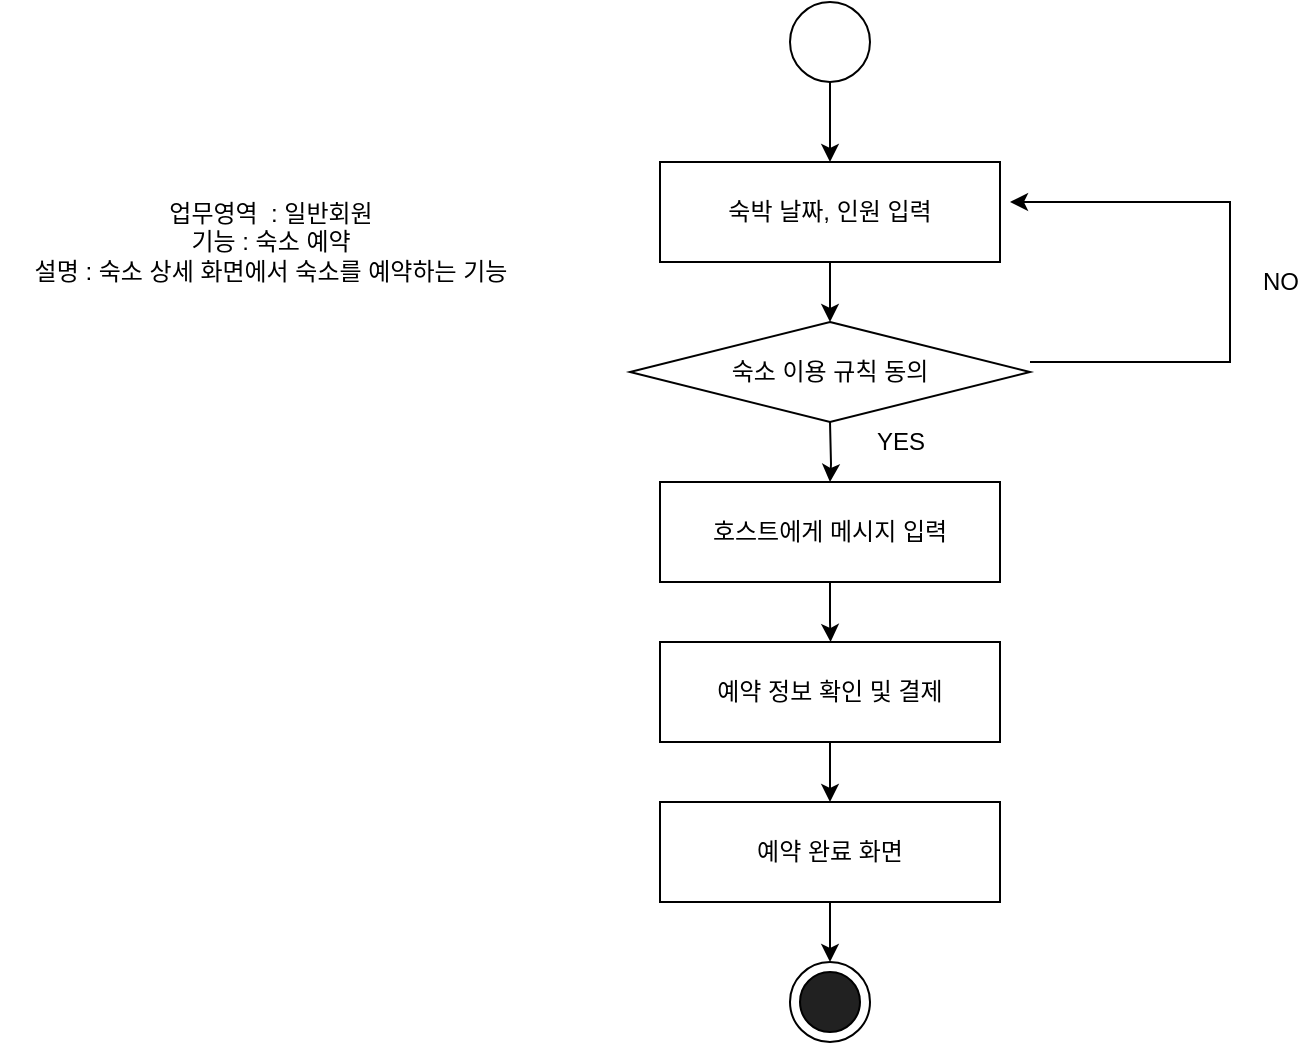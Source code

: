<mxfile version="12.4.3" type="device" pages="1"><diagram id="Oa9L7knZ7J5j9yQcJq86" name="Page-1"><mxGraphModel dx="630" dy="302" grid="1" gridSize="10" guides="1" tooltips="1" connect="1" arrows="1" fold="1" page="1" pageScale="1" pageWidth="827" pageHeight="1169" math="0" shadow="0"><root><mxCell id="0"/><mxCell id="1" parent="0"/><mxCell id="E6Z8HjIN5yPOnwhXo9if-9" value="" style="edgeStyle=orthogonalEdgeStyle;rounded=0;orthogonalLoop=1;jettySize=auto;html=1;" edge="1" parent="1" source="E6Z8HjIN5yPOnwhXo9if-1"><mxGeometry relative="1" as="geometry"><mxPoint x="440" y="100" as="targetPoint"/></mxGeometry></mxCell><mxCell id="E6Z8HjIN5yPOnwhXo9if-1" value="" style="ellipse;whiteSpace=wrap;html=1;aspect=fixed;" vertex="1" parent="1"><mxGeometry x="420" y="20" width="40" height="40" as="geometry"/></mxCell><mxCell id="E6Z8HjIN5yPOnwhXo9if-12" value="" style="edgeStyle=orthogonalEdgeStyle;rounded=0;orthogonalLoop=1;jettySize=auto;html=1;" edge="1" parent="1" source="E6Z8HjIN5yPOnwhXo9if-10"><mxGeometry relative="1" as="geometry"><mxPoint x="440" y="180" as="targetPoint"/></mxGeometry></mxCell><mxCell id="E6Z8HjIN5yPOnwhXo9if-10" value="숙박 날짜, 인원 입력" style="rounded=0;whiteSpace=wrap;html=1;" vertex="1" parent="1"><mxGeometry x="355" y="100" width="170" height="50" as="geometry"/></mxCell><mxCell id="E6Z8HjIN5yPOnwhXo9if-14" value="" style="edgeStyle=orthogonalEdgeStyle;rounded=0;orthogonalLoop=1;jettySize=auto;html=1;" edge="1" parent="1" target="E6Z8HjIN5yPOnwhXo9if-13"><mxGeometry relative="1" as="geometry"><mxPoint x="440" y="230" as="sourcePoint"/></mxGeometry></mxCell><mxCell id="E6Z8HjIN5yPOnwhXo9if-16" value="" style="edgeStyle=orthogonalEdgeStyle;rounded=0;orthogonalLoop=1;jettySize=auto;html=1;" edge="1" parent="1" source="E6Z8HjIN5yPOnwhXo9if-13"><mxGeometry relative="1" as="geometry"><mxPoint x="440.286" y="340" as="targetPoint"/></mxGeometry></mxCell><mxCell id="E6Z8HjIN5yPOnwhXo9if-13" value="호스트에게 메시지 입력" style="rounded=0;whiteSpace=wrap;html=1;" vertex="1" parent="1"><mxGeometry x="355" y="260" width="170" height="50" as="geometry"/></mxCell><mxCell id="E6Z8HjIN5yPOnwhXo9if-30" value="" style="edgeStyle=orthogonalEdgeStyle;rounded=0;orthogonalLoop=1;jettySize=auto;html=1;" edge="1" parent="1" source="E6Z8HjIN5yPOnwhXo9if-21"><mxGeometry relative="1" as="geometry"><mxPoint x="440" y="500" as="targetPoint"/></mxGeometry></mxCell><mxCell id="E6Z8HjIN5yPOnwhXo9if-21" value="예약 완료 화면" style="rounded=0;whiteSpace=wrap;html=1;" vertex="1" parent="1"><mxGeometry x="355" y="420" width="170" height="50" as="geometry"/></mxCell><mxCell id="E6Z8HjIN5yPOnwhXo9if-31" value="" style="ellipse;whiteSpace=wrap;html=1;aspect=fixed;" vertex="1" parent="1"><mxGeometry x="420" y="500" width="40" height="40" as="geometry"/></mxCell><mxCell id="E6Z8HjIN5yPOnwhXo9if-33" value="" style="ellipse;whiteSpace=wrap;html=1;aspect=fixed;fillColor=#212121;" vertex="1" parent="1"><mxGeometry x="425" y="505" width="30" height="30" as="geometry"/></mxCell><mxCell id="E6Z8HjIN5yPOnwhXo9if-38" value="&lt;div&gt;업무영역&amp;nbsp; : 일반회원&lt;/div&gt;&lt;div&gt;기능 : 숙소 예약&lt;/div&gt;&lt;div&gt;설명 : 숙소 상세 화면에서 숙소를 예약하는 기능&lt;/div&gt;" style="text;html=1;align=center;verticalAlign=middle;resizable=0;points=[];;autosize=1;" vertex="1" parent="1"><mxGeometry x="25" y="115" width="270" height="50" as="geometry"/></mxCell><mxCell id="E6Z8HjIN5yPOnwhXo9if-39" value="숙소 이용 규칙 동의" style="rhombus;whiteSpace=wrap;html=1;" vertex="1" parent="1"><mxGeometry x="340" y="180" width="200" height="50" as="geometry"/></mxCell><mxCell id="E6Z8HjIN5yPOnwhXo9if-40" value="" style="edgeStyle=orthogonalEdgeStyle;rounded=0;orthogonalLoop=1;jettySize=auto;html=1;" edge="1" parent="1"><mxGeometry relative="1" as="geometry"><mxPoint x="540" y="200" as="sourcePoint"/><mxPoint x="530" y="120" as="targetPoint"/><Array as="points"><mxPoint x="640" y="200"/><mxPoint x="640" y="120"/></Array></mxGeometry></mxCell><mxCell id="E6Z8HjIN5yPOnwhXo9if-41" value="YES" style="text;html=1;align=center;verticalAlign=middle;resizable=0;points=[];;autosize=1;" vertex="1" parent="1"><mxGeometry x="455" y="230" width="40" height="20" as="geometry"/></mxCell><mxCell id="E6Z8HjIN5yPOnwhXo9if-42" value="NO" style="text;html=1;align=center;verticalAlign=middle;resizable=0;points=[];;autosize=1;" vertex="1" parent="1"><mxGeometry x="650" y="150" width="30" height="20" as="geometry"/></mxCell><mxCell id="E6Z8HjIN5yPOnwhXo9if-43" value="" style="edgeStyle=orthogonalEdgeStyle;rounded=0;orthogonalLoop=1;jettySize=auto;html=1;" edge="1" parent="1" source="E6Z8HjIN5yPOnwhXo9if-44"><mxGeometry relative="1" as="geometry"><mxPoint x="440" y="420" as="targetPoint"/></mxGeometry></mxCell><mxCell id="E6Z8HjIN5yPOnwhXo9if-44" value="예약 정보 확인 및 결제" style="rounded=0;whiteSpace=wrap;html=1;" vertex="1" parent="1"><mxGeometry x="355" y="340" width="170" height="50" as="geometry"/></mxCell></root></mxGraphModel></diagram></mxfile>